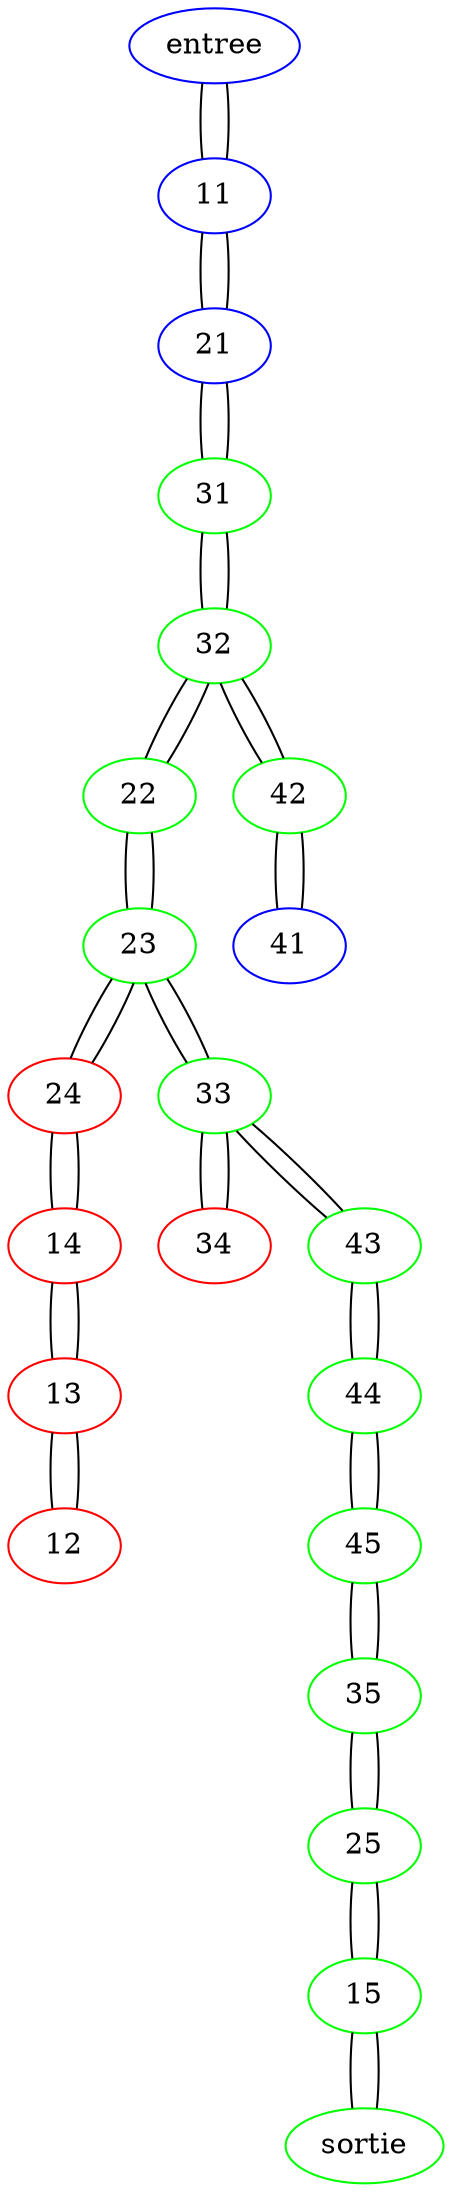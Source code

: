 graph {
entree [color=blue]
sortie [color=green]
11 [color=blue]
12 [color=red]
13 [color=red]
14 [color=red]
15 [color=green]
21 [color=blue]
22 [color=green]
23 [color=green]
24 [color=red]
25 [color=green]
31 [color=green]
32 [color=green]
33 [color=green]
34 [color=red]
35 [color=green]
41 [color=blue]
42 [color=green]
43 [color=green]
44 [color=green]
45 [color=green]
 entree -- 11
 sortie -- 15
 11 -- entree
 11 -- 21
 12 -- 13
 13 -- 12
 13 -- 14
 14 -- 13
 14 -- 24
 15 -- 25
 15 -- sortie
 21 -- 11
 21 -- 31
 22 -- 32
 22 -- 23
 23 -- 22
 23 -- 24
 23 -- 33
 24 -- 14
 24 -- 23
 25 -- 35
 25 -- 15
 31 -- 21
 31 -- 32
 32 -- 31
 32 -- 42
 32 -- 22
 33 -- 23
 33 -- 34
 33 -- 43
 34 -- 33
 35 -- 45
 35 -- 25
 41 -- 42
 42 -- 41
 42 -- 32
 43 -- 33
 43 -- 44
 44 -- 43
 44 -- 45
 45 -- 44
 45 -- 35
}
